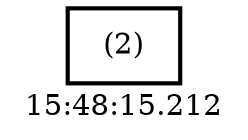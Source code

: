 digraph  g{ graph[label = "15:48:15.212"]
node [shape=rectangle, color=black, fontcolor=black, style=bold] edge [color=black] 0 [label="(2)"] ; 
}

